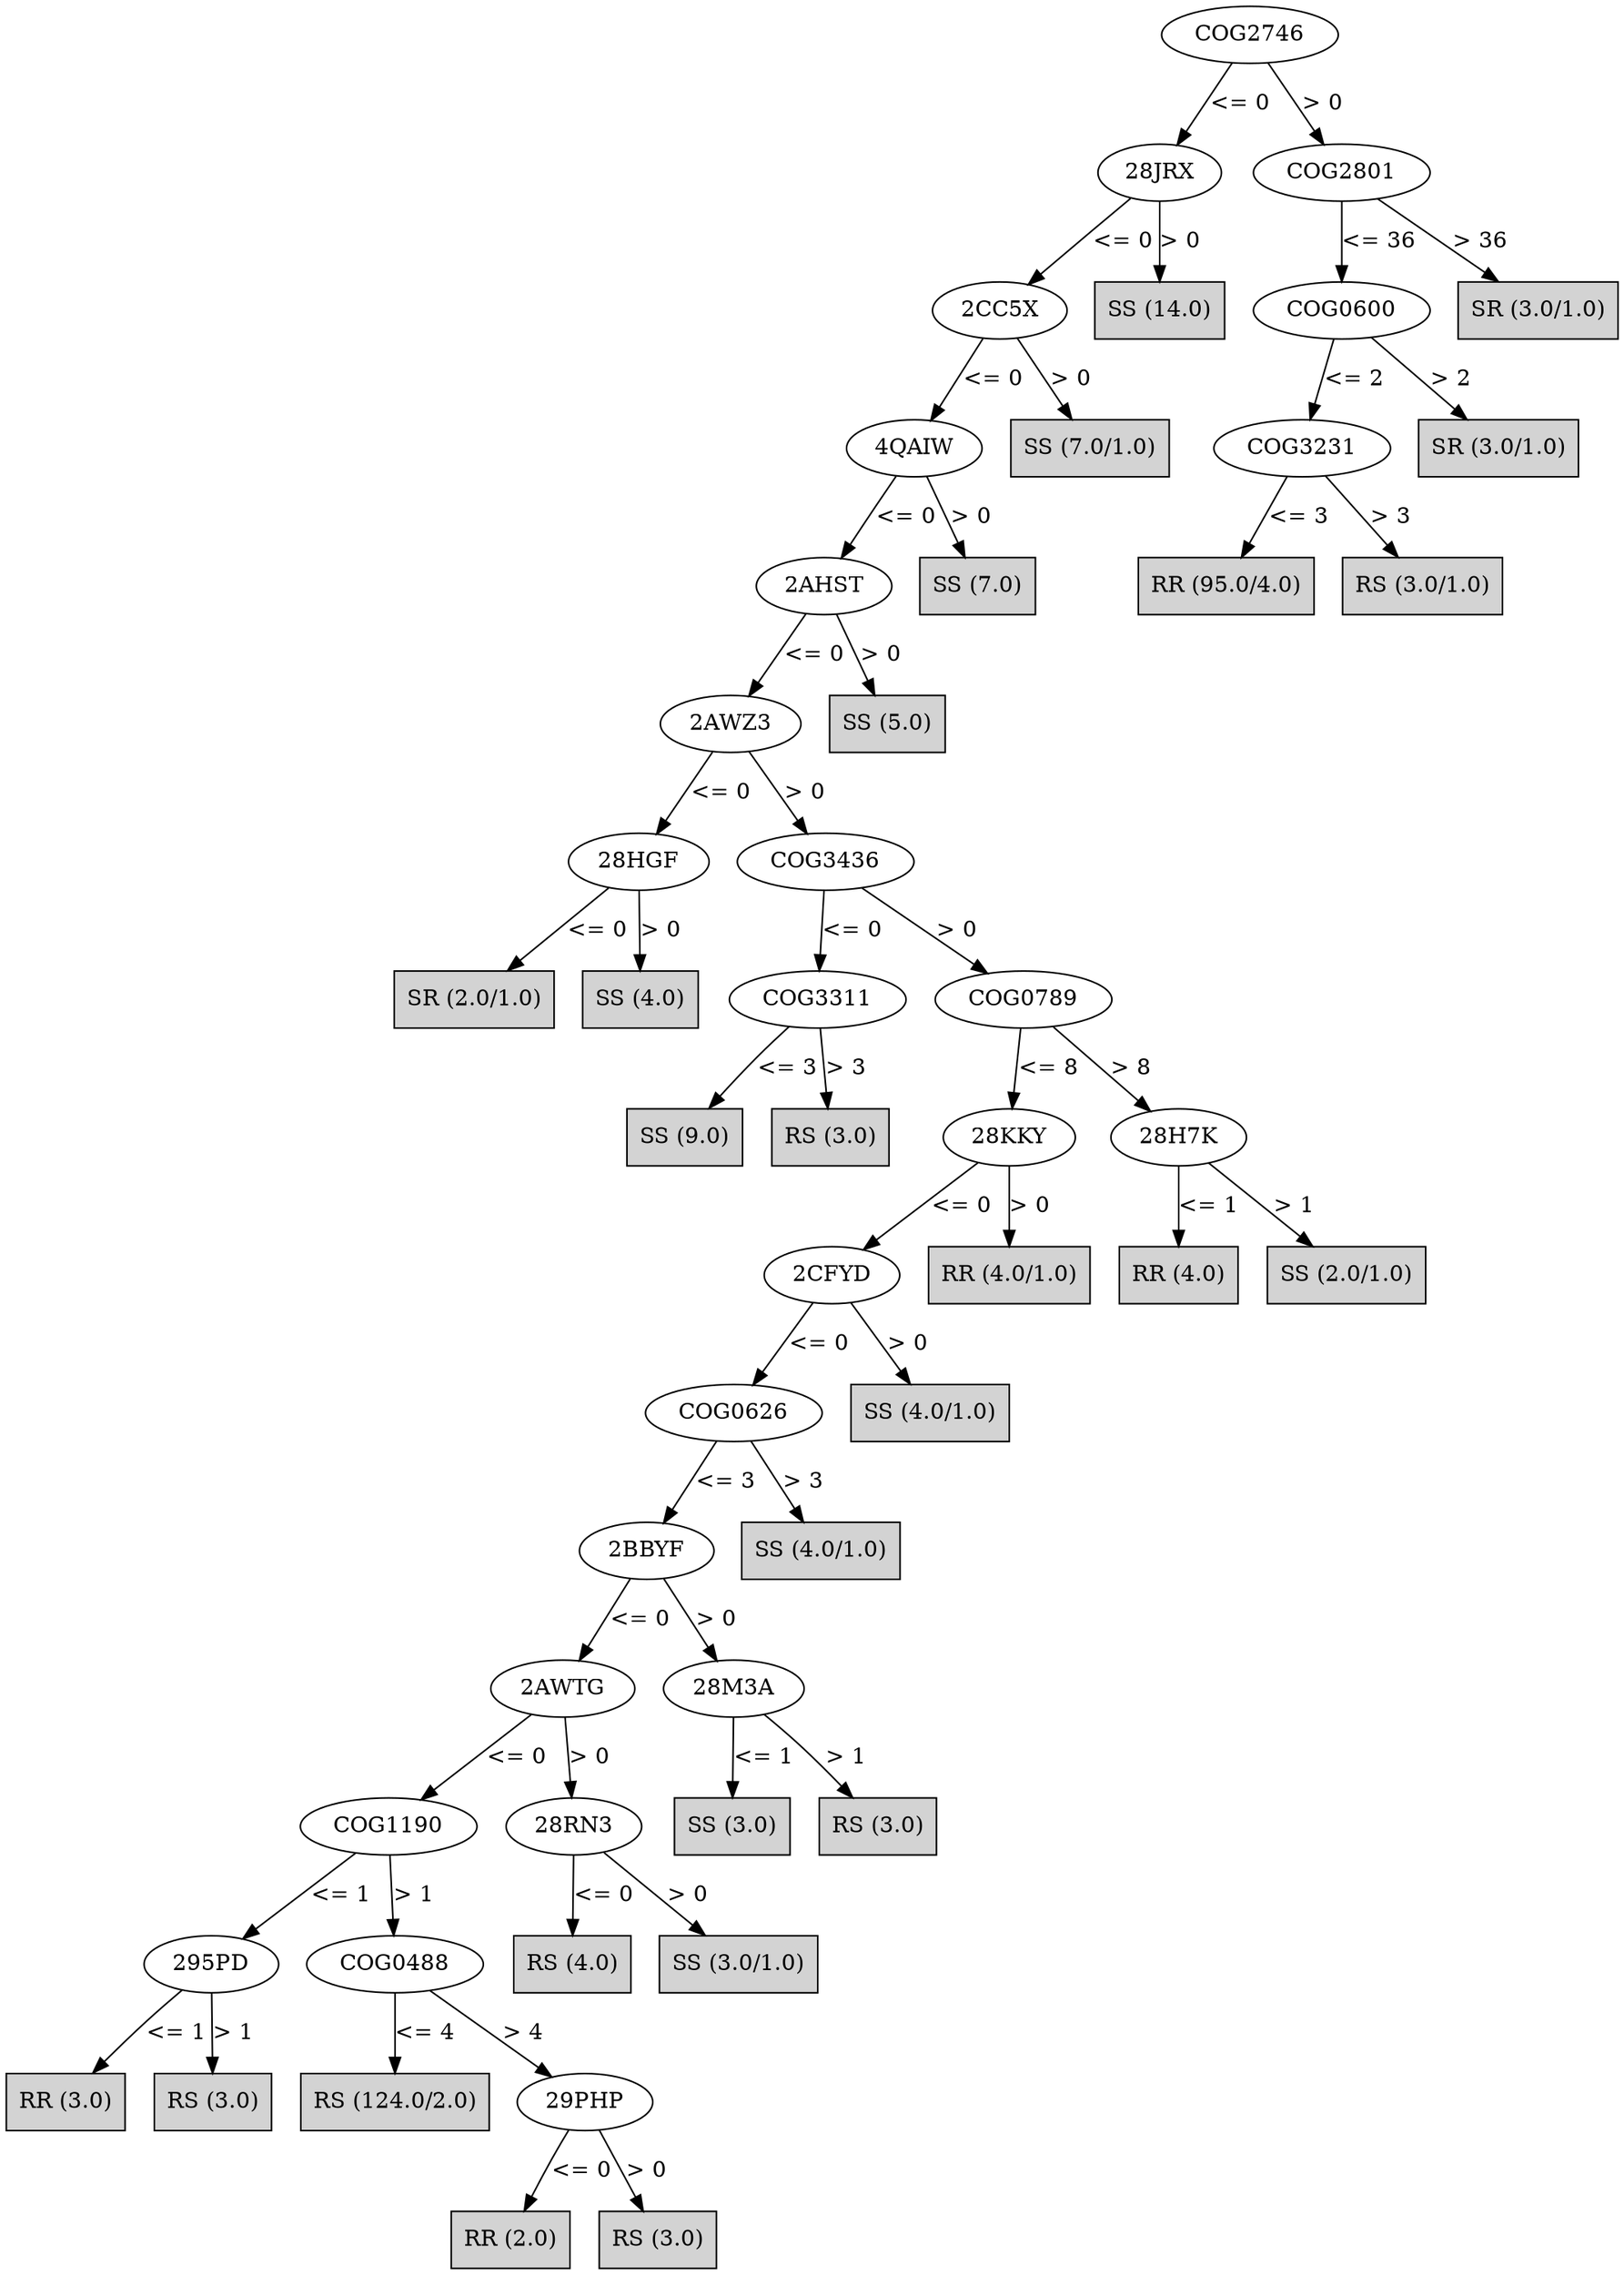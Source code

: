 digraph J48Tree {
N0 [label="COG2746" ]
N0->N1 [label="<= 0"]
N1 [label="28JRX" ]
N1->N2 [label="<= 0"]
N2 [label="2CC5X" ]
N2->N3 [label="<= 0"]
N3 [label="4QAIW" ]
N3->N4 [label="<= 0"]
N4 [label="2AHST" ]
N4->N5 [label="<= 0"]
N5 [label="2AWZ3" ]
N5->N6 [label="<= 0"]
N6 [label="28HGF" ]
N6->N7 [label="<= 0"]
N7 [label="SR (2.0/1.0)" shape=box style=filled ]
N6->N8 [label="> 0"]
N8 [label="SS (4.0)" shape=box style=filled ]
N5->N9 [label="> 0"]
N9 [label="COG3436" ]
N9->N10 [label="<= 0"]
N10 [label="COG3311" ]
N10->N11 [label="<= 3"]
N11 [label="SS (9.0)" shape=box style=filled ]
N10->N12 [label="> 3"]
N12 [label="RS (3.0)" shape=box style=filled ]
N9->N13 [label="> 0"]
N13 [label="COG0789" ]
N13->N14 [label="<= 8"]
N14 [label="28KKY" ]
N14->N15 [label="<= 0"]
N15 [label="2CFYD" ]
N15->N16 [label="<= 0"]
N16 [label="COG0626" ]
N16->N17 [label="<= 3"]
N17 [label="2BBYF" ]
N17->N18 [label="<= 0"]
N18 [label="2AWTG" ]
N18->N19 [label="<= 0"]
N19 [label="COG1190" ]
N19->N20 [label="<= 1"]
N20 [label="295PD" ]
N20->N21 [label="<= 1"]
N21 [label="RR (3.0)" shape=box style=filled ]
N20->N22 [label="> 1"]
N22 [label="RS (3.0)" shape=box style=filled ]
N19->N23 [label="> 1"]
N23 [label="COG0488" ]
N23->N24 [label="<= 4"]
N24 [label="RS (124.0/2.0)" shape=box style=filled ]
N23->N25 [label="> 4"]
N25 [label="29PHP" ]
N25->N26 [label="<= 0"]
N26 [label="RR (2.0)" shape=box style=filled ]
N25->N27 [label="> 0"]
N27 [label="RS (3.0)" shape=box style=filled ]
N18->N28 [label="> 0"]
N28 [label="28RN3" ]
N28->N29 [label="<= 0"]
N29 [label="RS (4.0)" shape=box style=filled ]
N28->N30 [label="> 0"]
N30 [label="SS (3.0/1.0)" shape=box style=filled ]
N17->N31 [label="> 0"]
N31 [label="28M3A" ]
N31->N32 [label="<= 1"]
N32 [label="SS (3.0)" shape=box style=filled ]
N31->N33 [label="> 1"]
N33 [label="RS (3.0)" shape=box style=filled ]
N16->N34 [label="> 3"]
N34 [label="SS (4.0/1.0)" shape=box style=filled ]
N15->N35 [label="> 0"]
N35 [label="SS (4.0/1.0)" shape=box style=filled ]
N14->N36 [label="> 0"]
N36 [label="RR (4.0/1.0)" shape=box style=filled ]
N13->N37 [label="> 8"]
N37 [label="28H7K" ]
N37->N38 [label="<= 1"]
N38 [label="RR (4.0)" shape=box style=filled ]
N37->N39 [label="> 1"]
N39 [label="SS (2.0/1.0)" shape=box style=filled ]
N4->N40 [label="> 0"]
N40 [label="SS (5.0)" shape=box style=filled ]
N3->N41 [label="> 0"]
N41 [label="SS (7.0)" shape=box style=filled ]
N2->N42 [label="> 0"]
N42 [label="SS (7.0/1.0)" shape=box style=filled ]
N1->N43 [label="> 0"]
N43 [label="SS (14.0)" shape=box style=filled ]
N0->N44 [label="> 0"]
N44 [label="COG2801" ]
N44->N45 [label="<= 36"]
N45 [label="COG0600" ]
N45->N46 [label="<= 2"]
N46 [label="COG3231" ]
N46->N47 [label="<= 3"]
N47 [label="RR (95.0/4.0)" shape=box style=filled ]
N46->N48 [label="> 3"]
N48 [label="RS (3.0/1.0)" shape=box style=filled ]
N45->N49 [label="> 2"]
N49 [label="SR (3.0/1.0)" shape=box style=filled ]
N44->N50 [label="> 36"]
N50 [label="SR (3.0/1.0)" shape=box style=filled ]
}

